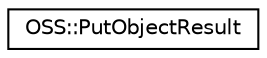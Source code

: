 digraph "类继承关系图"
{
  edge [fontname="Helvetica",fontsize="10",labelfontname="Helvetica",labelfontsize="10"];
  node [fontname="Helvetica",fontsize="10",shape=record];
  rankdir="LR";
  Node1 [label="OSS::PutObjectResult",height=0.2,width=0.4,color="black", fillcolor="white", style="filled",URL="$class_o_s_s_1_1_put_object_result.html"];
}
